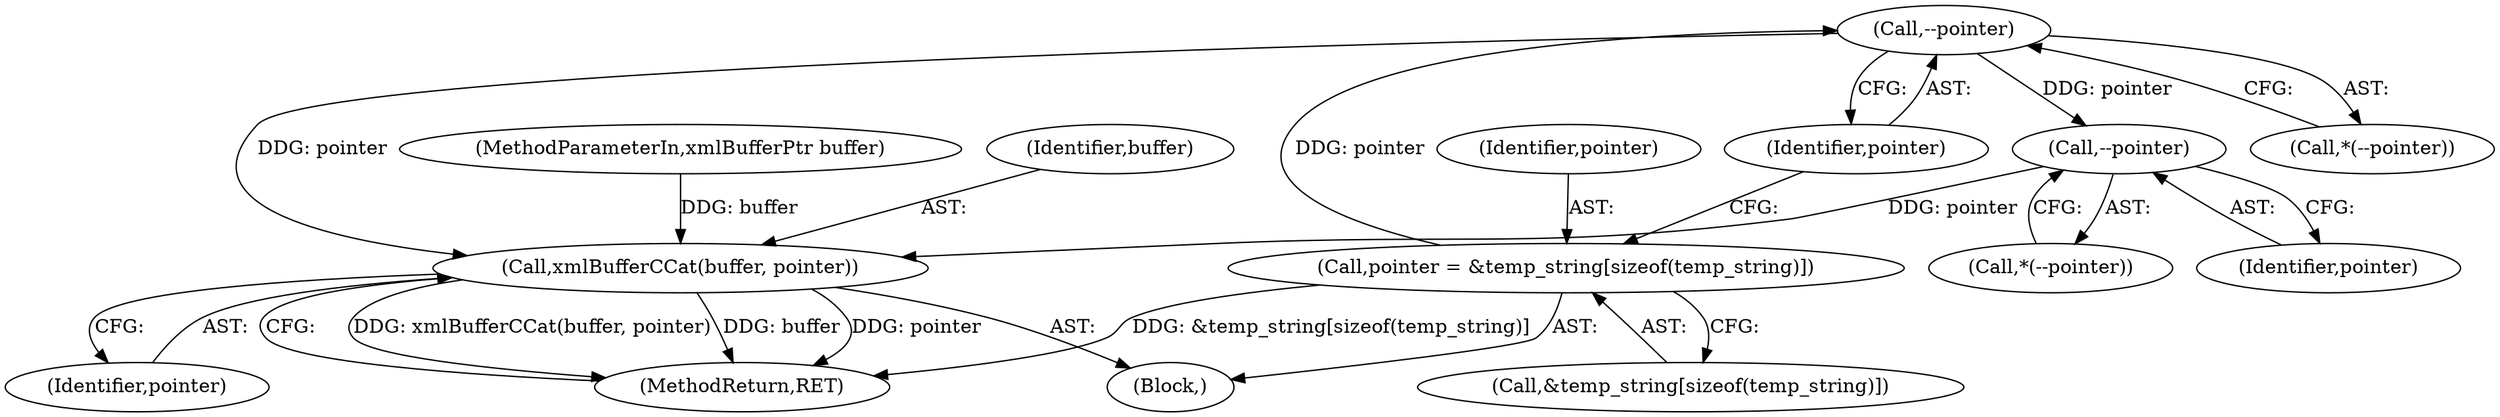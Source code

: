 digraph "0_Chrome_96dbafe288dbe2f0cc45fa3c39daf6d0c37acbab_20@pointer" {
"1000129" [label="(Call,--pointer)"];
"1000120" [label="(Call,pointer = &temp_string[sizeof(temp_string)])"];
"1000155" [label="(Call,--pointer)"];
"1000173" [label="(Call,xmlBufferCCat(buffer, pointer))"];
"1000122" [label="(Call,&temp_string[sizeof(temp_string)])"];
"1000121" [label="(Identifier,pointer)"];
"1000155" [label="(Call,--pointer)"];
"1000154" [label="(Call,*(--pointer))"];
"1000175" [label="(Identifier,pointer)"];
"1000120" [label="(Call,pointer = &temp_string[sizeof(temp_string)])"];
"1000106" [label="(Block,)"];
"1000156" [label="(Identifier,pointer)"];
"1000129" [label="(Call,--pointer)"];
"1000130" [label="(Identifier,pointer)"];
"1000103" [label="(MethodParameterIn,xmlBufferPtr buffer)"];
"1000173" [label="(Call,xmlBufferCCat(buffer, pointer))"];
"1000176" [label="(MethodReturn,RET)"];
"1000128" [label="(Call,*(--pointer))"];
"1000174" [label="(Identifier,buffer)"];
"1000129" -> "1000128"  [label="AST: "];
"1000129" -> "1000130"  [label="CFG: "];
"1000130" -> "1000129"  [label="AST: "];
"1000128" -> "1000129"  [label="CFG: "];
"1000120" -> "1000129"  [label="DDG: pointer"];
"1000129" -> "1000155"  [label="DDG: pointer"];
"1000129" -> "1000173"  [label="DDG: pointer"];
"1000120" -> "1000106"  [label="AST: "];
"1000120" -> "1000122"  [label="CFG: "];
"1000121" -> "1000120"  [label="AST: "];
"1000122" -> "1000120"  [label="AST: "];
"1000130" -> "1000120"  [label="CFG: "];
"1000120" -> "1000176"  [label="DDG: &temp_string[sizeof(temp_string)]"];
"1000155" -> "1000154"  [label="AST: "];
"1000155" -> "1000156"  [label="CFG: "];
"1000156" -> "1000155"  [label="AST: "];
"1000154" -> "1000155"  [label="CFG: "];
"1000155" -> "1000173"  [label="DDG: pointer"];
"1000173" -> "1000106"  [label="AST: "];
"1000173" -> "1000175"  [label="CFG: "];
"1000174" -> "1000173"  [label="AST: "];
"1000175" -> "1000173"  [label="AST: "];
"1000176" -> "1000173"  [label="CFG: "];
"1000173" -> "1000176"  [label="DDG: xmlBufferCCat(buffer, pointer)"];
"1000173" -> "1000176"  [label="DDG: buffer"];
"1000173" -> "1000176"  [label="DDG: pointer"];
"1000103" -> "1000173"  [label="DDG: buffer"];
}

